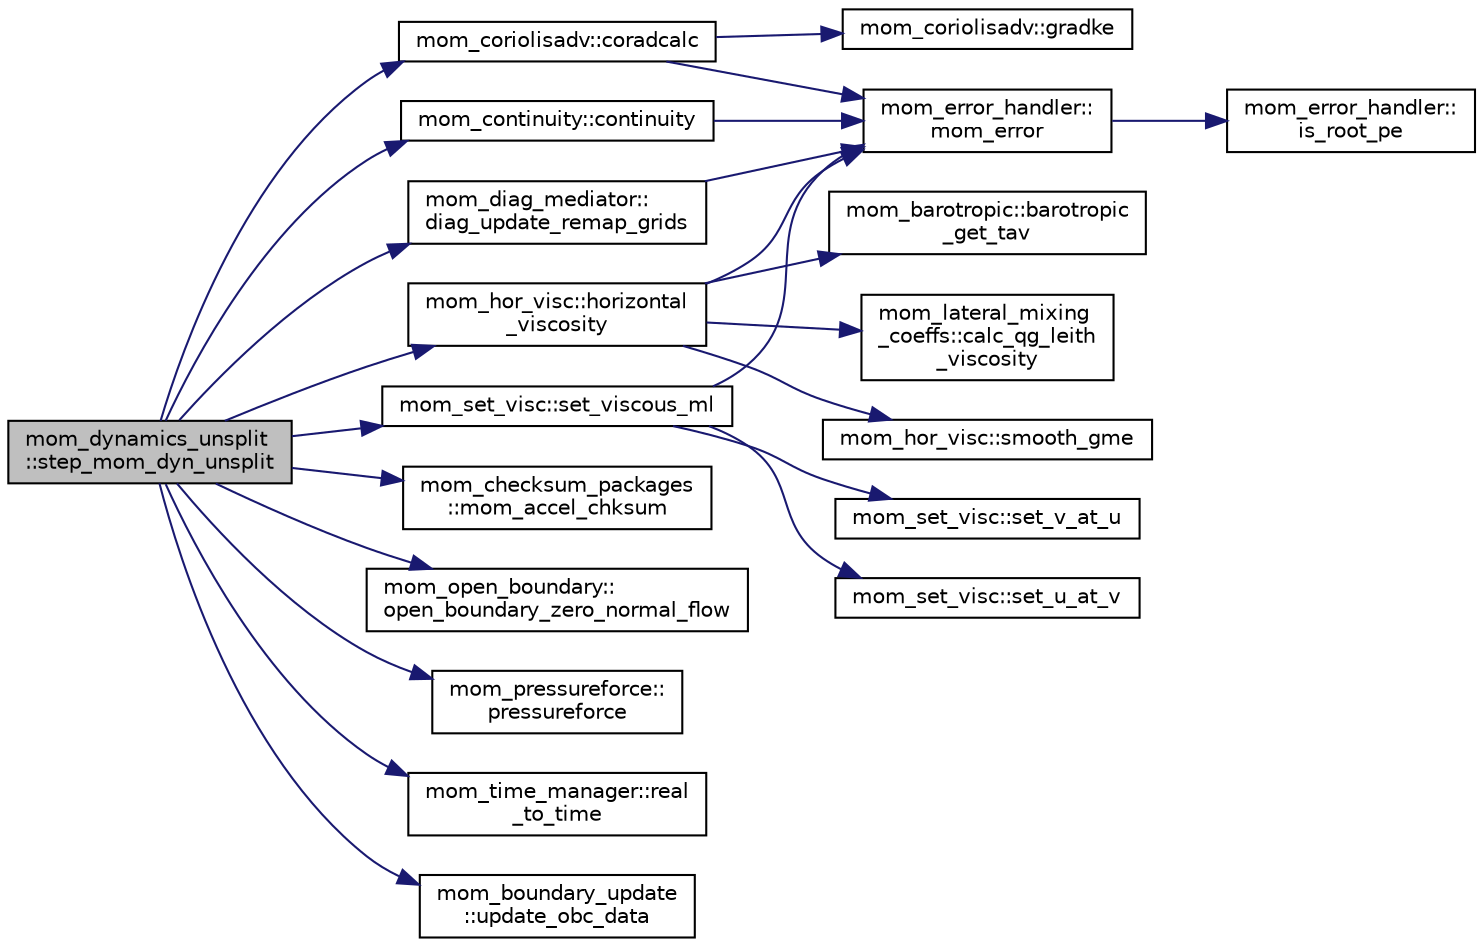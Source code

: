 digraph "mom_dynamics_unsplit::step_mom_dyn_unsplit"
{
 // INTERACTIVE_SVG=YES
 // LATEX_PDF_SIZE
  edge [fontname="Helvetica",fontsize="10",labelfontname="Helvetica",labelfontsize="10"];
  node [fontname="Helvetica",fontsize="10",shape=record];
  rankdir="LR";
  Node1 [label="mom_dynamics_unsplit\l::step_mom_dyn_unsplit",height=0.2,width=0.4,color="black", fillcolor="grey75", style="filled", fontcolor="black",tooltip="Step the MOM6 dynamics using an unsplit mixed 2nd order (for continuity) and 3rd order (for the invis..."];
  Node1 -> Node2 [color="midnightblue",fontsize="10",style="solid",fontname="Helvetica"];
  Node2 [label="mom_continuity::continuity",height=0.2,width=0.4,color="black", fillcolor="white", style="filled",URL="$namespacemom__continuity.html#af5199f6dd73755cc33c133723339a0ff",tooltip="Time steps the layer thicknesses, using a monotonically limited, directionally split PPM scheme,..."];
  Node2 -> Node3 [color="midnightblue",fontsize="10",style="solid",fontname="Helvetica"];
  Node3 [label="mom_error_handler::\lmom_error",height=0.2,width=0.4,color="black", fillcolor="white", style="filled",URL="$namespacemom__error__handler.html#a460cfb79a06c29fc249952c2a3710d67",tooltip="This provides a convenient interface for writing an mpp_error message with run-time filter based on a..."];
  Node3 -> Node4 [color="midnightblue",fontsize="10",style="solid",fontname="Helvetica"];
  Node4 [label="mom_error_handler::\lis_root_pe",height=0.2,width=0.4,color="black", fillcolor="white", style="filled",URL="$namespacemom__error__handler.html#ad5f00a53059c72fe2332d1436c80ca71",tooltip="This returns .true. if the current PE is the root PE."];
  Node1 -> Node5 [color="midnightblue",fontsize="10",style="solid",fontname="Helvetica"];
  Node5 [label="mom_coriolisadv::coradcalc",height=0.2,width=0.4,color="black", fillcolor="white", style="filled",URL="$namespacemom__coriolisadv.html#ac677e9d644c881b7e8ce6413aa5450cd",tooltip="Calculates the Coriolis and momentum advection contributions to the acceleration."];
  Node5 -> Node6 [color="midnightblue",fontsize="10",style="solid",fontname="Helvetica"];
  Node6 [label="mom_coriolisadv::gradke",height=0.2,width=0.4,color="black", fillcolor="white", style="filled",URL="$namespacemom__coriolisadv.html#a87e4a437552052fa238260442af19868",tooltip="Calculates the acceleration due to the gradient of kinetic energy."];
  Node5 -> Node3 [color="midnightblue",fontsize="10",style="solid",fontname="Helvetica"];
  Node1 -> Node7 [color="midnightblue",fontsize="10",style="solid",fontname="Helvetica"];
  Node7 [label="mom_diag_mediator::\ldiag_update_remap_grids",height=0.2,width=0.4,color="black", fillcolor="white", style="filled",URL="$namespacemom__diag__mediator.html#a2e9db121a293f242f5a42e9d16d0d2e4",tooltip="Build/update vertical grids for diagnostic remapping."];
  Node7 -> Node3 [color="midnightblue",fontsize="10",style="solid",fontname="Helvetica"];
  Node1 -> Node8 [color="midnightblue",fontsize="10",style="solid",fontname="Helvetica"];
  Node8 [label="mom_hor_visc::horizontal\l_viscosity",height=0.2,width=0.4,color="black", fillcolor="white", style="filled",URL="$namespacemom__hor__visc.html#a0c594d881fa7f6be08c7ae63da94f5ed",tooltip="Calculates the acceleration due to the horizontal viscosity."];
  Node8 -> Node9 [color="midnightblue",fontsize="10",style="solid",fontname="Helvetica"];
  Node9 [label="mom_barotropic::barotropic\l_get_tav",height=0.2,width=0.4,color="black", fillcolor="white", style="filled",URL="$namespacemom__barotropic.html#aa059fdf7e6002b13d942f96ef17a5db6",tooltip="Copies ubtav and vbtav from private type into arrays."];
  Node8 -> Node10 [color="midnightblue",fontsize="10",style="solid",fontname="Helvetica"];
  Node10 [label="mom_lateral_mixing\l_coeffs::calc_qg_leith\l_viscosity",height=0.2,width=0.4,color="black", fillcolor="white", style="filled",URL="$namespacemom__lateral__mixing__coeffs.html#a212e9e850d4db8f321e0398f4090fee0",tooltip="Calculates the Leith Laplacian and bi-harmonic viscosity coefficients."];
  Node8 -> Node3 [color="midnightblue",fontsize="10",style="solid",fontname="Helvetica"];
  Node8 -> Node11 [color="midnightblue",fontsize="10",style="solid",fontname="Helvetica"];
  Node11 [label="mom_hor_visc::smooth_gme",height=0.2,width=0.4,color="black", fillcolor="white", style="filled",URL="$namespacemom__hor__visc.html#a686fed1d7dd5311ab016b6f637aa7304",tooltip="Apply a 1-1-4-1-1 Laplacian filter one time on GME diffusive flux to reduce any horizontal two-grid-p..."];
  Node1 -> Node12 [color="midnightblue",fontsize="10",style="solid",fontname="Helvetica"];
  Node12 [label="mom_checksum_packages\l::mom_accel_chksum",height=0.2,width=0.4,color="black", fillcolor="white", style="filled",URL="$namespacemom__checksum__packages.html#ab65c45c111975e2804be7a008e3c17c7",tooltip="Write out chksums for the model's accelerations."];
  Node1 -> Node13 [color="midnightblue",fontsize="10",style="solid",fontname="Helvetica"];
  Node13 [label="mom_open_boundary::\lopen_boundary_zero_normal_flow",height=0.2,width=0.4,color="black", fillcolor="white", style="filled",URL="$namespacemom__open__boundary.html#a9d48e6925d93fa98cbf5bb73903f94be",tooltip="Applies zero values to 3d u,v fields on OBC segments."];
  Node1 -> Node14 [color="midnightblue",fontsize="10",style="solid",fontname="Helvetica"];
  Node14 [label="mom_pressureforce::\lpressureforce",height=0.2,width=0.4,color="black", fillcolor="white", style="filled",URL="$namespacemom__pressureforce.html#ab8f34ea530e5a436a4d1967a562394bd",tooltip="A thin layer between the model and the Boussinesq and non-Boussinesq pressure force routines."];
  Node1 -> Node15 [color="midnightblue",fontsize="10",style="solid",fontname="Helvetica"];
  Node15 [label="mom_time_manager::real\l_to_time",height=0.2,width=0.4,color="black", fillcolor="white", style="filled",URL="$namespacemom__time__manager.html#ae2d8736d03ab62310f32ddf01e44a961",tooltip="This is an alternate implementation of the FMS function real_to_time_type that is accurate over a lar..."];
  Node1 -> Node16 [color="midnightblue",fontsize="10",style="solid",fontname="Helvetica"];
  Node16 [label="mom_set_visc::set_viscous_ml",height=0.2,width=0.4,color="black", fillcolor="white", style="filled",URL="$namespacemom__set__visc.html#aba41cd4f8baa1cda9036d97087ce8a22",tooltip="Calculates the thickness of the surface boundary layer for applying an elevated viscosity."];
  Node16 -> Node3 [color="midnightblue",fontsize="10",style="solid",fontname="Helvetica"];
  Node16 -> Node17 [color="midnightblue",fontsize="10",style="solid",fontname="Helvetica"];
  Node17 [label="mom_set_visc::set_u_at_v",height=0.2,width=0.4,color="black", fillcolor="white", style="filled",URL="$namespacemom__set__visc.html#a46583b82467e74d8654c3c0a037a25cd",tooltip="This subroutine finds a thickness-weighted value of u at the v-points."];
  Node16 -> Node18 [color="midnightblue",fontsize="10",style="solid",fontname="Helvetica"];
  Node18 [label="mom_set_visc::set_v_at_u",height=0.2,width=0.4,color="black", fillcolor="white", style="filled",URL="$namespacemom__set__visc.html#a0356a4e81cca9f7f31bbf87c717a6600",tooltip="This subroutine finds a thickness-weighted value of v at the u-points."];
  Node1 -> Node19 [color="midnightblue",fontsize="10",style="solid",fontname="Helvetica"];
  Node19 [label="mom_boundary_update\l::update_obc_data",height=0.2,width=0.4,color="black", fillcolor="white", style="filled",URL="$namespacemom__boundary__update.html#a7c2a0d48706fa7b58ce1f584ff0c5d4f",tooltip="Calls appropriate routine to update the open boundary conditions."];
}
